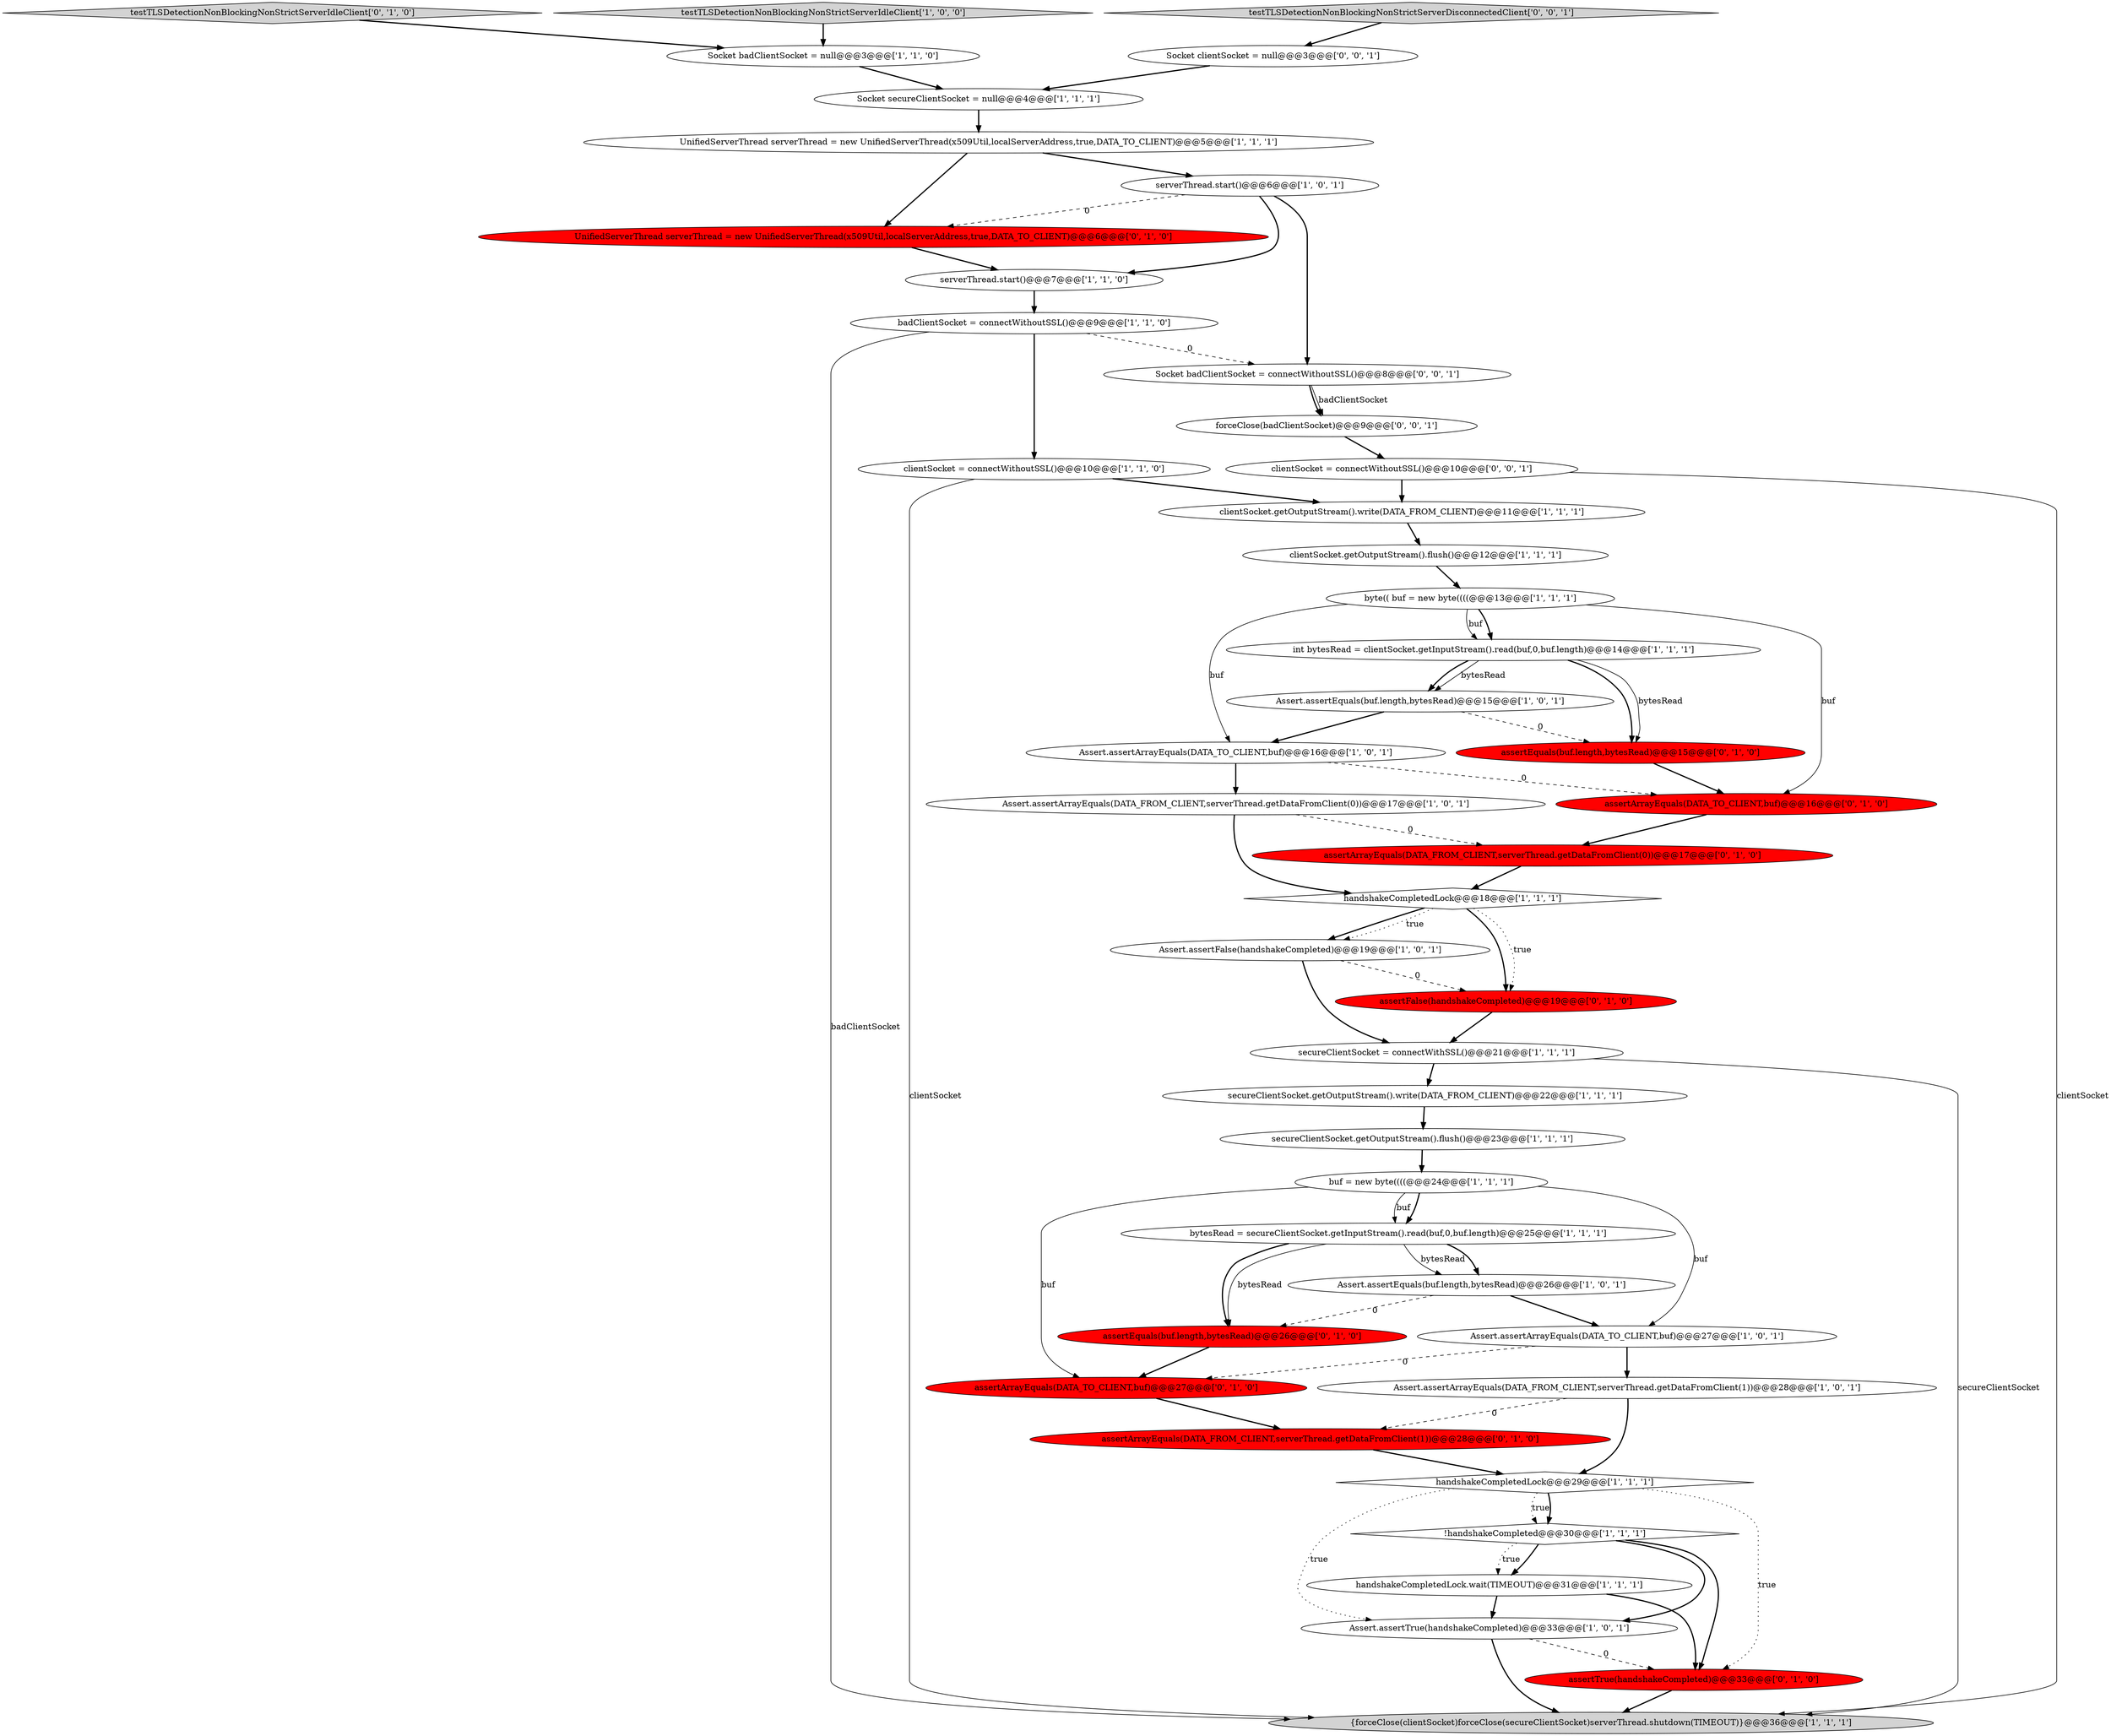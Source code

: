 digraph {
0 [style = filled, label = "handshakeCompletedLock.wait(TIMEOUT)@@@31@@@['1', '1', '1']", fillcolor = white, shape = ellipse image = "AAA0AAABBB1BBB"];
19 [style = filled, label = "Assert.assertTrue(handshakeCompleted)@@@33@@@['1', '0', '1']", fillcolor = white, shape = ellipse image = "AAA0AAABBB1BBB"];
27 [style = filled, label = "testTLSDetectionNonBlockingNonStrictServerIdleClient['1', '0', '0']", fillcolor = lightgray, shape = diamond image = "AAA0AAABBB1BBB"];
6 [style = filled, label = "clientSocket.getOutputStream().flush()@@@12@@@['1', '1', '1']", fillcolor = white, shape = ellipse image = "AAA0AAABBB1BBB"];
8 [style = filled, label = "serverThread.start()@@@6@@@['1', '0', '1']", fillcolor = white, shape = ellipse image = "AAA0AAABBB1BBB"];
24 [style = filled, label = "UnifiedServerThread serverThread = new UnifiedServerThread(x509Util,localServerAddress,true,DATA_TO_CLIENT)@@@5@@@['1', '1', '1']", fillcolor = white, shape = ellipse image = "AAA0AAABBB1BBB"];
25 [style = filled, label = "Assert.assertArrayEquals(DATA_TO_CLIENT,buf)@@@27@@@['1', '0', '1']", fillcolor = white, shape = ellipse image = "AAA0AAABBB1BBB"];
21 [style = filled, label = "Assert.assertEquals(buf.length,bytesRead)@@@26@@@['1', '0', '1']", fillcolor = white, shape = ellipse image = "AAA0AAABBB1BBB"];
13 [style = filled, label = "secureClientSocket = connectWithSSL()@@@21@@@['1', '1', '1']", fillcolor = white, shape = ellipse image = "AAA0AAABBB1BBB"];
20 [style = filled, label = "Assert.assertArrayEquals(DATA_TO_CLIENT,buf)@@@16@@@['1', '0', '1']", fillcolor = white, shape = ellipse image = "AAA0AAABBB1BBB"];
41 [style = filled, label = "testTLSDetectionNonBlockingNonStrictServerDisconnectedClient['0', '0', '1']", fillcolor = lightgray, shape = diamond image = "AAA0AAABBB3BBB"];
5 [style = filled, label = "bytesRead = secureClientSocket.getInputStream().read(buf,0,buf.length)@@@25@@@['1', '1', '1']", fillcolor = white, shape = ellipse image = "AAA0AAABBB1BBB"];
35 [style = filled, label = "UnifiedServerThread serverThread = new UnifiedServerThread(x509Util,localServerAddress,true,DATA_TO_CLIENT)@@@6@@@['0', '1', '0']", fillcolor = red, shape = ellipse image = "AAA1AAABBB2BBB"];
17 [style = filled, label = "badClientSocket = connectWithoutSSL()@@@9@@@['1', '1', '0']", fillcolor = white, shape = ellipse image = "AAA0AAABBB1BBB"];
3 [style = filled, label = "{forceClose(clientSocket)forceClose(secureClientSocket)serverThread.shutdown(TIMEOUT)}@@@36@@@['1', '1', '1']", fillcolor = lightgray, shape = ellipse image = "AAA0AAABBB1BBB"];
23 [style = filled, label = "secureClientSocket.getOutputStream().flush()@@@23@@@['1', '1', '1']", fillcolor = white, shape = ellipse image = "AAA0AAABBB1BBB"];
39 [style = filled, label = "assertTrue(handshakeCompleted)@@@33@@@['0', '1', '0']", fillcolor = red, shape = ellipse image = "AAA1AAABBB2BBB"];
26 [style = filled, label = "Assert.assertArrayEquals(DATA_FROM_CLIENT,serverThread.getDataFromClient(0))@@@17@@@['1', '0', '1']", fillcolor = white, shape = ellipse image = "AAA0AAABBB1BBB"];
29 [style = filled, label = "handshakeCompletedLock@@@18@@@['1', '1', '1']", fillcolor = white, shape = diamond image = "AAA0AAABBB1BBB"];
32 [style = filled, label = "testTLSDetectionNonBlockingNonStrictServerIdleClient['0', '1', '0']", fillcolor = lightgray, shape = diamond image = "AAA0AAABBB2BBB"];
43 [style = filled, label = "forceClose(badClientSocket)@@@9@@@['0', '0', '1']", fillcolor = white, shape = ellipse image = "AAA0AAABBB3BBB"];
16 [style = filled, label = "Assert.assertFalse(handshakeCompleted)@@@19@@@['1', '0', '1']", fillcolor = white, shape = ellipse image = "AAA0AAABBB1BBB"];
9 [style = filled, label = "secureClientSocket.getOutputStream().write(DATA_FROM_CLIENT)@@@22@@@['1', '1', '1']", fillcolor = white, shape = ellipse image = "AAA0AAABBB1BBB"];
2 [style = filled, label = "clientSocket.getOutputStream().write(DATA_FROM_CLIENT)@@@11@@@['1', '1', '1']", fillcolor = white, shape = ellipse image = "AAA0AAABBB1BBB"];
40 [style = filled, label = "clientSocket = connectWithoutSSL()@@@10@@@['0', '0', '1']", fillcolor = white, shape = ellipse image = "AAA0AAABBB3BBB"];
44 [style = filled, label = "Socket badClientSocket = connectWithoutSSL()@@@8@@@['0', '0', '1']", fillcolor = white, shape = ellipse image = "AAA0AAABBB3BBB"];
7 [style = filled, label = "buf = new byte((((@@@24@@@['1', '1', '1']", fillcolor = white, shape = ellipse image = "AAA0AAABBB1BBB"];
28 [style = filled, label = "Socket badClientSocket = null@@@3@@@['1', '1', '0']", fillcolor = white, shape = ellipse image = "AAA0AAABBB1BBB"];
37 [style = filled, label = "assertArrayEquals(DATA_FROM_CLIENT,serverThread.getDataFromClient(1))@@@28@@@['0', '1', '0']", fillcolor = red, shape = ellipse image = "AAA1AAABBB2BBB"];
34 [style = filled, label = "assertEquals(buf.length,bytesRead)@@@15@@@['0', '1', '0']", fillcolor = red, shape = ellipse image = "AAA1AAABBB2BBB"];
33 [style = filled, label = "assertArrayEquals(DATA_FROM_CLIENT,serverThread.getDataFromClient(0))@@@17@@@['0', '1', '0']", fillcolor = red, shape = ellipse image = "AAA1AAABBB2BBB"];
10 [style = filled, label = "byte(( buf = new byte((((@@@13@@@['1', '1', '1']", fillcolor = white, shape = ellipse image = "AAA0AAABBB1BBB"];
18 [style = filled, label = "serverThread.start()@@@7@@@['1', '1', '0']", fillcolor = white, shape = ellipse image = "AAA0AAABBB1BBB"];
4 [style = filled, label = "handshakeCompletedLock@@@29@@@['1', '1', '1']", fillcolor = white, shape = diamond image = "AAA0AAABBB1BBB"];
36 [style = filled, label = "assertArrayEquals(DATA_TO_CLIENT,buf)@@@16@@@['0', '1', '0']", fillcolor = red, shape = ellipse image = "AAA1AAABBB2BBB"];
42 [style = filled, label = "Socket clientSocket = null@@@3@@@['0', '0', '1']", fillcolor = white, shape = ellipse image = "AAA0AAABBB3BBB"];
30 [style = filled, label = "assertFalse(handshakeCompleted)@@@19@@@['0', '1', '0']", fillcolor = red, shape = ellipse image = "AAA1AAABBB2BBB"];
14 [style = filled, label = "clientSocket = connectWithoutSSL()@@@10@@@['1', '1', '0']", fillcolor = white, shape = ellipse image = "AAA0AAABBB1BBB"];
15 [style = filled, label = "int bytesRead = clientSocket.getInputStream().read(buf,0,buf.length)@@@14@@@['1', '1', '1']", fillcolor = white, shape = ellipse image = "AAA0AAABBB1BBB"];
12 [style = filled, label = "Assert.assertEquals(buf.length,bytesRead)@@@15@@@['1', '0', '1']", fillcolor = white, shape = ellipse image = "AAA0AAABBB1BBB"];
11 [style = filled, label = "Socket secureClientSocket = null@@@4@@@['1', '1', '1']", fillcolor = white, shape = ellipse image = "AAA0AAABBB1BBB"];
1 [style = filled, label = "!handshakeCompleted@@@30@@@['1', '1', '1']", fillcolor = white, shape = diamond image = "AAA0AAABBB1BBB"];
31 [style = filled, label = "assertEquals(buf.length,bytesRead)@@@26@@@['0', '1', '0']", fillcolor = red, shape = ellipse image = "AAA1AAABBB2BBB"];
22 [style = filled, label = "Assert.assertArrayEquals(DATA_FROM_CLIENT,serverThread.getDataFromClient(1))@@@28@@@['1', '0', '1']", fillcolor = white, shape = ellipse image = "AAA0AAABBB1BBB"];
38 [style = filled, label = "assertArrayEquals(DATA_TO_CLIENT,buf)@@@27@@@['0', '1', '0']", fillcolor = red, shape = ellipse image = "AAA1AAABBB2BBB"];
1->39 [style = bold, label=""];
10->20 [style = solid, label="buf"];
40->2 [style = bold, label=""];
16->13 [style = bold, label=""];
30->13 [style = bold, label=""];
10->15 [style = bold, label=""];
35->18 [style = bold, label=""];
10->15 [style = solid, label="buf"];
15->34 [style = bold, label=""];
25->22 [style = bold, label=""];
29->30 [style = bold, label=""];
5->21 [style = solid, label="bytesRead"];
4->1 [style = dotted, label="true"];
0->19 [style = bold, label=""];
2->6 [style = bold, label=""];
8->18 [style = bold, label=""];
20->26 [style = bold, label=""];
24->35 [style = bold, label=""];
26->29 [style = bold, label=""];
27->28 [style = bold, label=""];
28->11 [style = bold, label=""];
7->25 [style = solid, label="buf"];
8->35 [style = dashed, label="0"];
4->39 [style = dotted, label="true"];
10->36 [style = solid, label="buf"];
18->17 [style = bold, label=""];
12->20 [style = bold, label=""];
39->3 [style = bold, label=""];
15->12 [style = solid, label="bytesRead"];
7->38 [style = solid, label="buf"];
26->33 [style = dashed, label="0"];
31->38 [style = bold, label=""];
40->3 [style = solid, label="clientSocket"];
1->0 [style = bold, label=""];
21->25 [style = bold, label=""];
44->43 [style = solid, label="badClientSocket"];
11->24 [style = bold, label=""];
36->33 [style = bold, label=""];
8->44 [style = bold, label=""];
37->4 [style = bold, label=""];
44->43 [style = bold, label=""];
22->4 [style = bold, label=""];
33->29 [style = bold, label=""];
5->31 [style = solid, label="bytesRead"];
9->23 [style = bold, label=""];
5->21 [style = bold, label=""];
43->40 [style = bold, label=""];
21->31 [style = dashed, label="0"];
17->44 [style = dashed, label="0"];
7->5 [style = bold, label=""];
22->37 [style = dashed, label="0"];
25->38 [style = dashed, label="0"];
5->31 [style = bold, label=""];
16->30 [style = dashed, label="0"];
20->36 [style = dashed, label="0"];
38->37 [style = bold, label=""];
17->14 [style = bold, label=""];
42->11 [style = bold, label=""];
19->39 [style = dashed, label="0"];
6->10 [style = bold, label=""];
34->36 [style = bold, label=""];
29->30 [style = dotted, label="true"];
13->3 [style = solid, label="secureClientSocket"];
14->2 [style = bold, label=""];
15->12 [style = bold, label=""];
13->9 [style = bold, label=""];
23->7 [style = bold, label=""];
4->1 [style = bold, label=""];
24->8 [style = bold, label=""];
17->3 [style = solid, label="badClientSocket"];
1->19 [style = bold, label=""];
1->0 [style = dotted, label="true"];
32->28 [style = bold, label=""];
29->16 [style = bold, label=""];
19->3 [style = bold, label=""];
29->16 [style = dotted, label="true"];
7->5 [style = solid, label="buf"];
15->34 [style = solid, label="bytesRead"];
12->34 [style = dashed, label="0"];
4->19 [style = dotted, label="true"];
0->39 [style = bold, label=""];
41->42 [style = bold, label=""];
14->3 [style = solid, label="clientSocket"];
}

